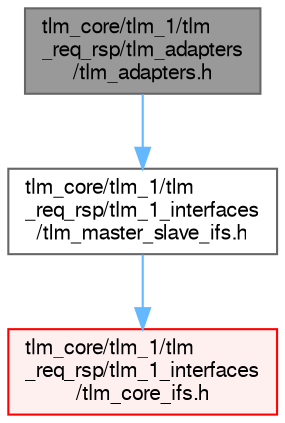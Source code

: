 digraph "tlm_core/tlm_1/tlm_req_rsp/tlm_adapters/tlm_adapters.h"
{
 // LATEX_PDF_SIZE
  bgcolor="transparent";
  edge [fontname=FreeSans,fontsize=10,labelfontname=FreeSans,labelfontsize=10];
  node [fontname=FreeSans,fontsize=10,shape=box,height=0.2,width=0.4];
  Node1 [id="Node000001",label="tlm_core/tlm_1/tlm\l_req_rsp/tlm_adapters\l/tlm_adapters.h",height=0.2,width=0.4,color="gray40", fillcolor="grey60", style="filled", fontcolor="black",tooltip=" "];
  Node1 -> Node2 [id="edge1_Node000001_Node000002",color="steelblue1",style="solid",tooltip=" "];
  Node2 [id="Node000002",label="tlm_core/tlm_1/tlm\l_req_rsp/tlm_1_interfaces\l/tlm_master_slave_ifs.h",height=0.2,width=0.4,color="grey40", fillcolor="white", style="filled",URL="$a00062.html",tooltip=" "];
  Node2 -> Node3 [id="edge2_Node000002_Node000003",color="steelblue1",style="solid",tooltip=" "];
  Node3 [id="Node000003",label="tlm_core/tlm_1/tlm\l_req_rsp/tlm_1_interfaces\l/tlm_core_ifs.h",height=0.2,width=0.4,color="red", fillcolor="#FFF0F0", style="filled",URL="$a00068.html",tooltip=" "];
}
